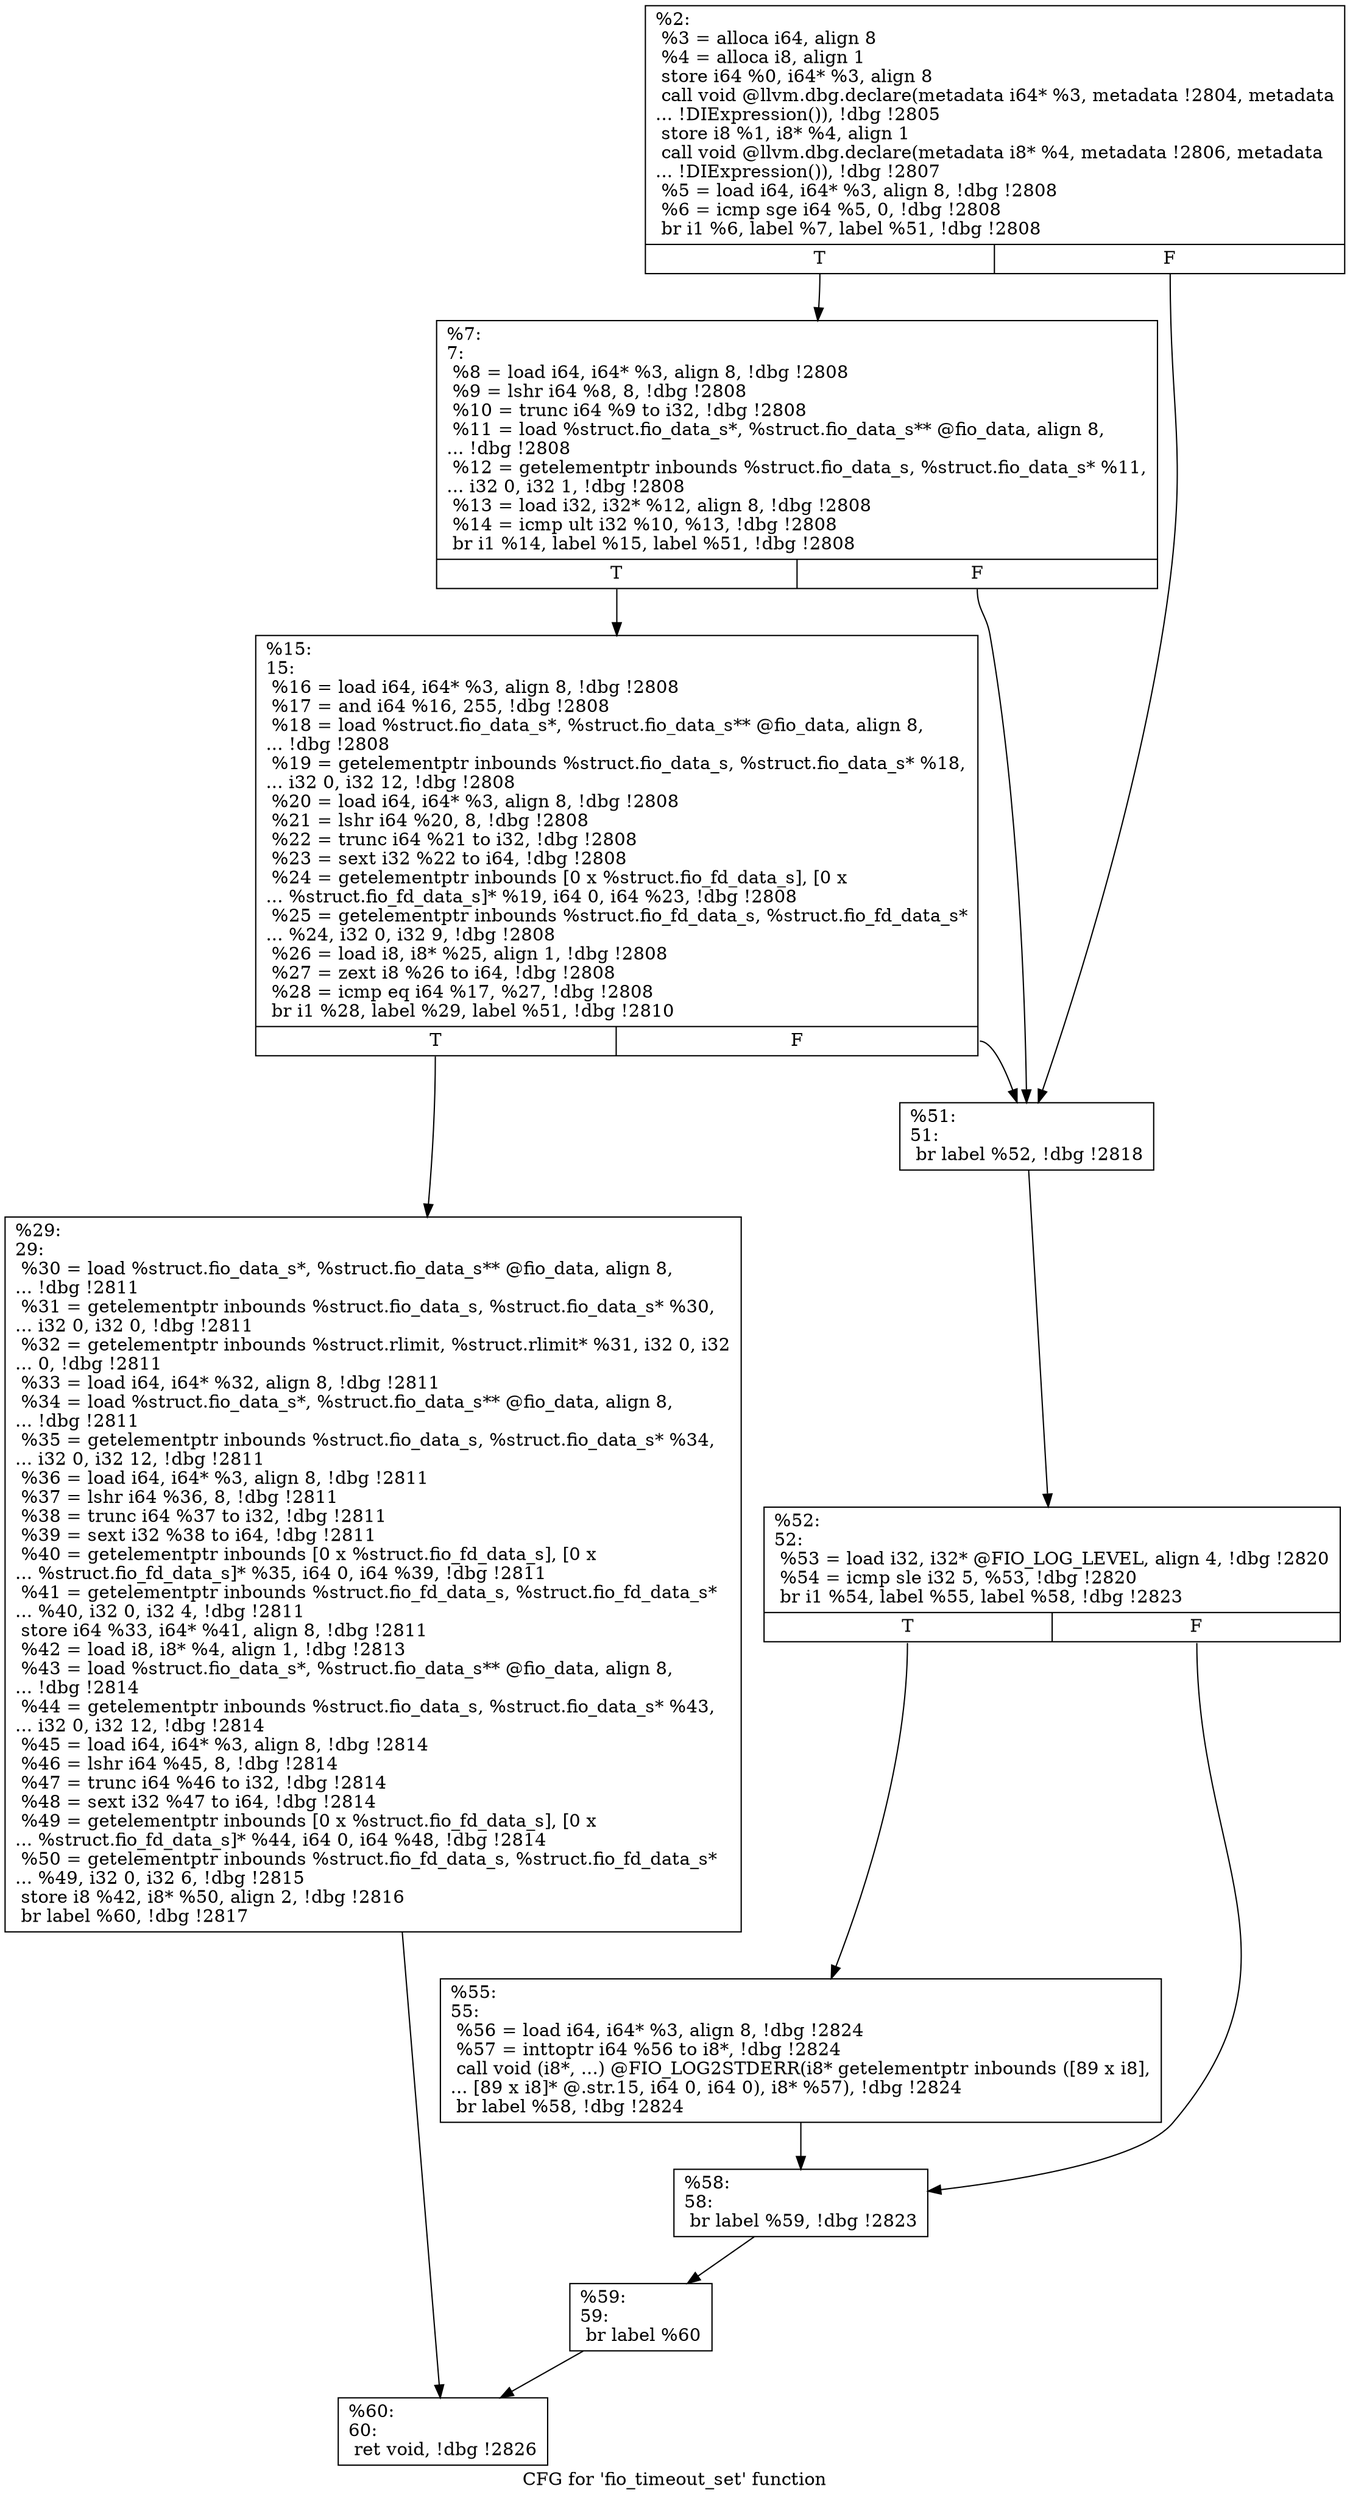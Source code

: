 digraph "CFG for 'fio_timeout_set' function" {
	label="CFG for 'fio_timeout_set' function";

	Node0x556851554ed0 [shape=record,label="{%2:\l  %3 = alloca i64, align 8\l  %4 = alloca i8, align 1\l  store i64 %0, i64* %3, align 8\l  call void @llvm.dbg.declare(metadata i64* %3, metadata !2804, metadata\l... !DIExpression()), !dbg !2805\l  store i8 %1, i8* %4, align 1\l  call void @llvm.dbg.declare(metadata i8* %4, metadata !2806, metadata\l... !DIExpression()), !dbg !2807\l  %5 = load i64, i64* %3, align 8, !dbg !2808\l  %6 = icmp sge i64 %5, 0, !dbg !2808\l  br i1 %6, label %7, label %51, !dbg !2808\l|{<s0>T|<s1>F}}"];
	Node0x556851554ed0:s0 -> Node0x556851559ea0;
	Node0x556851554ed0:s1 -> Node0x556851559f90;
	Node0x556851559ea0 [shape=record,label="{%7:\l7:                                                \l  %8 = load i64, i64* %3, align 8, !dbg !2808\l  %9 = lshr i64 %8, 8, !dbg !2808\l  %10 = trunc i64 %9 to i32, !dbg !2808\l  %11 = load %struct.fio_data_s*, %struct.fio_data_s** @fio_data, align 8,\l... !dbg !2808\l  %12 = getelementptr inbounds %struct.fio_data_s, %struct.fio_data_s* %11,\l... i32 0, i32 1, !dbg !2808\l  %13 = load i32, i32* %12, align 8, !dbg !2808\l  %14 = icmp ult i32 %10, %13, !dbg !2808\l  br i1 %14, label %15, label %51, !dbg !2808\l|{<s0>T|<s1>F}}"];
	Node0x556851559ea0:s0 -> Node0x556851559ef0;
	Node0x556851559ea0:s1 -> Node0x556851559f90;
	Node0x556851559ef0 [shape=record,label="{%15:\l15:                                               \l  %16 = load i64, i64* %3, align 8, !dbg !2808\l  %17 = and i64 %16, 255, !dbg !2808\l  %18 = load %struct.fio_data_s*, %struct.fio_data_s** @fio_data, align 8,\l... !dbg !2808\l  %19 = getelementptr inbounds %struct.fio_data_s, %struct.fio_data_s* %18,\l... i32 0, i32 12, !dbg !2808\l  %20 = load i64, i64* %3, align 8, !dbg !2808\l  %21 = lshr i64 %20, 8, !dbg !2808\l  %22 = trunc i64 %21 to i32, !dbg !2808\l  %23 = sext i32 %22 to i64, !dbg !2808\l  %24 = getelementptr inbounds [0 x %struct.fio_fd_data_s], [0 x\l... %struct.fio_fd_data_s]* %19, i64 0, i64 %23, !dbg !2808\l  %25 = getelementptr inbounds %struct.fio_fd_data_s, %struct.fio_fd_data_s*\l... %24, i32 0, i32 9, !dbg !2808\l  %26 = load i8, i8* %25, align 1, !dbg !2808\l  %27 = zext i8 %26 to i64, !dbg !2808\l  %28 = icmp eq i64 %17, %27, !dbg !2808\l  br i1 %28, label %29, label %51, !dbg !2810\l|{<s0>T|<s1>F}}"];
	Node0x556851559ef0:s0 -> Node0x556851559f40;
	Node0x556851559ef0:s1 -> Node0x556851559f90;
	Node0x556851559f40 [shape=record,label="{%29:\l29:                                               \l  %30 = load %struct.fio_data_s*, %struct.fio_data_s** @fio_data, align 8,\l... !dbg !2811\l  %31 = getelementptr inbounds %struct.fio_data_s, %struct.fio_data_s* %30,\l... i32 0, i32 0, !dbg !2811\l  %32 = getelementptr inbounds %struct.rlimit, %struct.rlimit* %31, i32 0, i32\l... 0, !dbg !2811\l  %33 = load i64, i64* %32, align 8, !dbg !2811\l  %34 = load %struct.fio_data_s*, %struct.fio_data_s** @fio_data, align 8,\l... !dbg !2811\l  %35 = getelementptr inbounds %struct.fio_data_s, %struct.fio_data_s* %34,\l... i32 0, i32 12, !dbg !2811\l  %36 = load i64, i64* %3, align 8, !dbg !2811\l  %37 = lshr i64 %36, 8, !dbg !2811\l  %38 = trunc i64 %37 to i32, !dbg !2811\l  %39 = sext i32 %38 to i64, !dbg !2811\l  %40 = getelementptr inbounds [0 x %struct.fio_fd_data_s], [0 x\l... %struct.fio_fd_data_s]* %35, i64 0, i64 %39, !dbg !2811\l  %41 = getelementptr inbounds %struct.fio_fd_data_s, %struct.fio_fd_data_s*\l... %40, i32 0, i32 4, !dbg !2811\l  store i64 %33, i64* %41, align 8, !dbg !2811\l  %42 = load i8, i8* %4, align 1, !dbg !2813\l  %43 = load %struct.fio_data_s*, %struct.fio_data_s** @fio_data, align 8,\l... !dbg !2814\l  %44 = getelementptr inbounds %struct.fio_data_s, %struct.fio_data_s* %43,\l... i32 0, i32 12, !dbg !2814\l  %45 = load i64, i64* %3, align 8, !dbg !2814\l  %46 = lshr i64 %45, 8, !dbg !2814\l  %47 = trunc i64 %46 to i32, !dbg !2814\l  %48 = sext i32 %47 to i64, !dbg !2814\l  %49 = getelementptr inbounds [0 x %struct.fio_fd_data_s], [0 x\l... %struct.fio_fd_data_s]* %44, i64 0, i64 %48, !dbg !2814\l  %50 = getelementptr inbounds %struct.fio_fd_data_s, %struct.fio_fd_data_s*\l... %49, i32 0, i32 6, !dbg !2815\l  store i8 %42, i8* %50, align 2, !dbg !2816\l  br label %60, !dbg !2817\l}"];
	Node0x556851559f40 -> Node0x55685155a120;
	Node0x556851559f90 [shape=record,label="{%51:\l51:                                               \l  br label %52, !dbg !2818\l}"];
	Node0x556851559f90 -> Node0x556851559fe0;
	Node0x556851559fe0 [shape=record,label="{%52:\l52:                                               \l  %53 = load i32, i32* @FIO_LOG_LEVEL, align 4, !dbg !2820\l  %54 = icmp sle i32 5, %53, !dbg !2820\l  br i1 %54, label %55, label %58, !dbg !2823\l|{<s0>T|<s1>F}}"];
	Node0x556851559fe0:s0 -> Node0x55685155a030;
	Node0x556851559fe0:s1 -> Node0x55685155a080;
	Node0x55685155a030 [shape=record,label="{%55:\l55:                                               \l  %56 = load i64, i64* %3, align 8, !dbg !2824\l  %57 = inttoptr i64 %56 to i8*, !dbg !2824\l  call void (i8*, ...) @FIO_LOG2STDERR(i8* getelementptr inbounds ([89 x i8],\l... [89 x i8]* @.str.15, i64 0, i64 0), i8* %57), !dbg !2824\l  br label %58, !dbg !2824\l}"];
	Node0x55685155a030 -> Node0x55685155a080;
	Node0x55685155a080 [shape=record,label="{%58:\l58:                                               \l  br label %59, !dbg !2823\l}"];
	Node0x55685155a080 -> Node0x55685155a0d0;
	Node0x55685155a0d0 [shape=record,label="{%59:\l59:                                               \l  br label %60\l}"];
	Node0x55685155a0d0 -> Node0x55685155a120;
	Node0x55685155a120 [shape=record,label="{%60:\l60:                                               \l  ret void, !dbg !2826\l}"];
}
